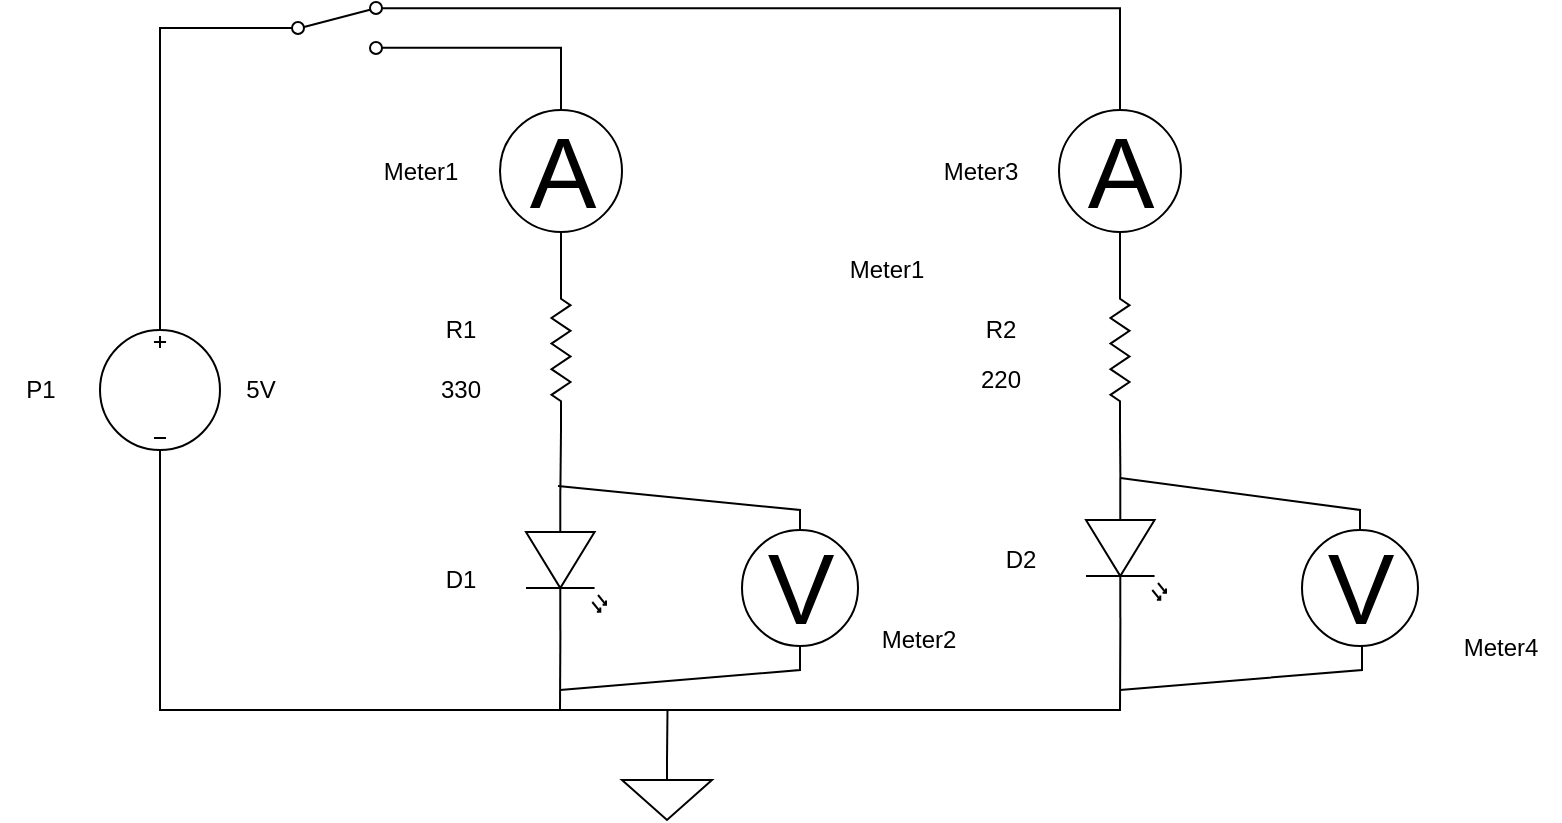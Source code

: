 <mxfile version="20.8.16" type="device"><diagram name="Página-1" id="3-eEOpJhiq3-GOGiaumN"><mxGraphModel dx="880" dy="532" grid="1" gridSize="10" guides="1" tooltips="1" connect="1" arrows="1" fold="1" page="1" pageScale="1" pageWidth="827" pageHeight="1169" math="0" shadow="0"><root><mxCell id="0"/><mxCell id="1" parent="0"/><mxCell id="NP1wsTV7qMddUzpKpG0j-4" value="" style="pointerEvents=1;verticalLabelPosition=bottom;shadow=0;dashed=0;align=center;html=1;verticalAlign=top;shape=mxgraph.electrical.signal_sources.source;aspect=fixed;points=[[0.5,0,0],[1,0.5,0],[0.5,1,0],[0,0.5,0]];elSignalType=dc3;" parent="1" vertex="1"><mxGeometry x="50" y="340" width="60" height="60" as="geometry"/></mxCell><mxCell id="NP1wsTV7qMddUzpKpG0j-87" style="edgeStyle=orthogonalEdgeStyle;rounded=0;orthogonalLoop=1;jettySize=auto;html=1;exitX=0.5;exitY=0;exitDx=0;exitDy=0;exitPerimeter=0;endArrow=none;endFill=0;" parent="1" source="NP1wsTV7qMddUzpKpG0j-11" edge="1"><mxGeometry relative="1" as="geometry"><mxPoint x="333.75" y="530" as="targetPoint"/></mxGeometry></mxCell><mxCell id="NP1wsTV7qMddUzpKpG0j-11" value="" style="pointerEvents=1;verticalLabelPosition=bottom;shadow=0;dashed=0;align=center;html=1;verticalAlign=top;shape=mxgraph.electrical.signal_sources.signal_ground;" parent="1" vertex="1"><mxGeometry x="311" y="555" width="45" height="30" as="geometry"/></mxCell><mxCell id="NP1wsTV7qMddUzpKpG0j-37" value="R1" style="text;html=1;align=center;verticalAlign=middle;resizable=0;points=[];autosize=1;strokeColor=none;fillColor=none;" parent="1" vertex="1"><mxGeometry x="210" y="325" width="40" height="30" as="geometry"/></mxCell><mxCell id="NP1wsTV7qMddUzpKpG0j-42" value="330" style="text;html=1;align=center;verticalAlign=middle;resizable=0;points=[];autosize=1;strokeColor=none;fillColor=none;" parent="1" vertex="1"><mxGeometry x="210" y="355" width="40" height="30" as="geometry"/></mxCell><mxCell id="NP1wsTV7qMddUzpKpG0j-46" value="Meter1" style="text;html=1;align=center;verticalAlign=middle;resizable=0;points=[];autosize=1;strokeColor=none;fillColor=none;" parent="1" vertex="1"><mxGeometry x="413" y="295" width="60" height="30" as="geometry"/></mxCell><mxCell id="NP1wsTV7qMddUzpKpG0j-48" value="P1" style="text;html=1;align=center;verticalAlign=middle;resizable=0;points=[];autosize=1;strokeColor=none;fillColor=none;" parent="1" vertex="1"><mxGeometry y="355" width="40" height="30" as="geometry"/></mxCell><mxCell id="NP1wsTV7qMddUzpKpG0j-81" style="edgeStyle=orthogonalEdgeStyle;rounded=0;orthogonalLoop=1;jettySize=auto;html=1;exitX=0.5;exitY=1;exitDx=0;exitDy=0;entryX=0;entryY=0.5;entryDx=0;entryDy=0;entryPerimeter=0;endArrow=none;endFill=0;" parent="1" source="NP1wsTV7qMddUzpKpG0j-50" target="NP1wsTV7qMddUzpKpG0j-75" edge="1"><mxGeometry relative="1" as="geometry"/></mxCell><mxCell id="NP1wsTV7qMddUzpKpG0j-50" value="A" style="verticalLabelPosition=middle;shadow=0;dashed=0;align=center;html=1;verticalAlign=middle;strokeWidth=1;shape=ellipse;aspect=fixed;fontSize=50;strokeColor=#000000;" parent="1" vertex="1"><mxGeometry x="250" y="230" width="61" height="61" as="geometry"/></mxCell><mxCell id="NP1wsTV7qMddUzpKpG0j-51" value="V" style="verticalLabelPosition=middle;shadow=0;dashed=0;align=center;html=1;verticalAlign=middle;strokeWidth=1;shape=ellipse;aspect=fixed;fontSize=50;strokeColor=#000000;" parent="1" vertex="1"><mxGeometry x="371" y="440" width="58" height="58" as="geometry"/></mxCell><mxCell id="NP1wsTV7qMddUzpKpG0j-53" value="V" style="verticalLabelPosition=middle;shadow=0;dashed=0;align=center;html=1;verticalAlign=middle;strokeWidth=1;shape=ellipse;aspect=fixed;fontSize=50;strokeColor=#000000;" parent="1" vertex="1"><mxGeometry x="651" y="440" width="58" height="58" as="geometry"/></mxCell><mxCell id="NP1wsTV7qMddUzpKpG0j-58" value="" style="endArrow=none;html=1;rounded=0;exitX=0.5;exitY=1;exitDx=0;exitDy=0;exitPerimeter=0;entryX=1;entryY=0.57;entryDx=0;entryDy=0;entryPerimeter=0;" parent="1" source="NP1wsTV7qMddUzpKpG0j-4" target="NP1wsTV7qMddUzpKpG0j-77" edge="1"><mxGeometry width="50" height="50" relative="1" as="geometry"><mxPoint x="100" y="560" as="sourcePoint"/><mxPoint x="360" y="570" as="targetPoint"/><Array as="points"><mxPoint x="80" y="530"/><mxPoint x="560" y="530"/></Array></mxGeometry></mxCell><mxCell id="NP1wsTV7qMddUzpKpG0j-68" value="Meter1" style="text;html=1;align=center;verticalAlign=middle;resizable=0;points=[];autosize=1;strokeColor=none;fillColor=none;" parent="1" vertex="1"><mxGeometry x="180" y="245.5" width="60" height="30" as="geometry"/></mxCell><mxCell id="NP1wsTV7qMddUzpKpG0j-70" value="5V" style="text;html=1;align=center;verticalAlign=middle;resizable=0;points=[];autosize=1;strokeColor=none;fillColor=none;" parent="1" vertex="1"><mxGeometry x="110" y="355" width="40" height="30" as="geometry"/></mxCell><mxCell id="NP1wsTV7qMddUzpKpG0j-82" style="edgeStyle=orthogonalEdgeStyle;rounded=0;orthogonalLoop=1;jettySize=auto;html=1;exitX=0.5;exitY=1;exitDx=0;exitDy=0;entryX=0;entryY=0.5;entryDx=0;entryDy=0;entryPerimeter=0;endArrow=none;endFill=0;" parent="1" source="NP1wsTV7qMddUzpKpG0j-71" target="NP1wsTV7qMddUzpKpG0j-78" edge="1"><mxGeometry relative="1" as="geometry"/></mxCell><mxCell id="NP1wsTV7qMddUzpKpG0j-71" value="A" style="verticalLabelPosition=middle;shadow=0;dashed=0;align=center;html=1;verticalAlign=middle;strokeWidth=1;shape=ellipse;aspect=fixed;fontSize=50;strokeColor=#000000;" parent="1" vertex="1"><mxGeometry x="529.5" y="230" width="61" height="61" as="geometry"/></mxCell><mxCell id="NP1wsTV7qMddUzpKpG0j-72" value="" style="verticalLabelPosition=bottom;shadow=0;dashed=0;align=center;html=1;verticalAlign=top;shape=mxgraph.electrical.opto_electronics.led_2;pointerEvents=1;strokeColor=#000000;direction=south;" parent="1" vertex="1"><mxGeometry x="263" y="420" width="40" height="70" as="geometry"/></mxCell><mxCell id="NP1wsTV7qMddUzpKpG0j-76" style="edgeStyle=orthogonalEdgeStyle;rounded=0;orthogonalLoop=1;jettySize=auto;html=1;exitX=0;exitY=0.5;exitDx=0;exitDy=0;entryX=0.5;entryY=0;entryDx=0;entryDy=0;entryPerimeter=0;endArrow=none;endFill=0;" parent="1" source="NP1wsTV7qMddUzpKpG0j-74" target="NP1wsTV7qMddUzpKpG0j-4" edge="1"><mxGeometry relative="1" as="geometry"/></mxCell><mxCell id="NP1wsTV7qMddUzpKpG0j-79" style="edgeStyle=orthogonalEdgeStyle;rounded=0;orthogonalLoop=1;jettySize=auto;html=1;exitX=1;exitY=0.88;exitDx=0;exitDy=0;entryX=0.5;entryY=0;entryDx=0;entryDy=0;endArrow=none;endFill=0;" parent="1" source="NP1wsTV7qMddUzpKpG0j-74" target="NP1wsTV7qMddUzpKpG0j-50" edge="1"><mxGeometry relative="1" as="geometry"/></mxCell><mxCell id="NP1wsTV7qMddUzpKpG0j-80" style="edgeStyle=orthogonalEdgeStyle;rounded=0;orthogonalLoop=1;jettySize=auto;html=1;exitX=1;exitY=0.12;exitDx=0;exitDy=0;entryX=0.5;entryY=0;entryDx=0;entryDy=0;endArrow=none;endFill=0;" parent="1" source="NP1wsTV7qMddUzpKpG0j-74" target="NP1wsTV7qMddUzpKpG0j-71" edge="1"><mxGeometry relative="1" as="geometry"/></mxCell><mxCell id="NP1wsTV7qMddUzpKpG0j-74" value="" style="shape=mxgraph.electrical.electro-mechanical.twoWaySwitch;aspect=fixed;elSwitchState=2;strokeColor=#000000;" parent="1" vertex="1"><mxGeometry x="131" y="176" width="75" height="26" as="geometry"/></mxCell><mxCell id="NP1wsTV7qMddUzpKpG0j-75" value="" style="pointerEvents=1;verticalLabelPosition=bottom;shadow=0;dashed=0;align=center;html=1;verticalAlign=top;shape=mxgraph.electrical.resistors.resistor_2;strokeColor=#000000;direction=south;" parent="1" vertex="1"><mxGeometry x="275.75" y="310" width="9.5" height="80" as="geometry"/></mxCell><mxCell id="NP1wsTV7qMddUzpKpG0j-77" value="" style="verticalLabelPosition=bottom;shadow=0;dashed=0;align=center;html=1;verticalAlign=top;shape=mxgraph.electrical.opto_electronics.led_2;pointerEvents=1;strokeColor=#000000;direction=south;" parent="1" vertex="1"><mxGeometry x="543" y="414" width="40" height="70" as="geometry"/></mxCell><mxCell id="NP1wsTV7qMddUzpKpG0j-78" value="" style="pointerEvents=1;verticalLabelPosition=bottom;shadow=0;dashed=0;align=center;html=1;verticalAlign=top;shape=mxgraph.electrical.resistors.resistor_2;strokeColor=#000000;direction=south;" parent="1" vertex="1"><mxGeometry x="555.25" y="310" width="9.5" height="80" as="geometry"/></mxCell><mxCell id="NP1wsTV7qMddUzpKpG0j-84" value="" style="endArrow=none;html=1;rounded=0;exitX=0;exitY=0.57;exitDx=0;exitDy=0;exitPerimeter=0;entryX=1;entryY=0.5;entryDx=0;entryDy=0;entryPerimeter=0;" parent="1" source="NP1wsTV7qMddUzpKpG0j-72" target="NP1wsTV7qMddUzpKpG0j-75" edge="1"><mxGeometry width="50" height="50" relative="1" as="geometry"><mxPoint x="320" y="410" as="sourcePoint"/><mxPoint x="370" y="360" as="targetPoint"/></mxGeometry></mxCell><mxCell id="NP1wsTV7qMddUzpKpG0j-85" value="" style="endArrow=none;html=1;rounded=0;exitX=0;exitY=0.57;exitDx=0;exitDy=0;exitPerimeter=0;entryX=1;entryY=0.5;entryDx=0;entryDy=0;entryPerimeter=0;" parent="1" source="NP1wsTV7qMddUzpKpG0j-77" target="NP1wsTV7qMddUzpKpG0j-78" edge="1"><mxGeometry width="50" height="50" relative="1" as="geometry"><mxPoint x="470" y="400" as="sourcePoint"/><mxPoint x="520" y="350" as="targetPoint"/></mxGeometry></mxCell><mxCell id="NP1wsTV7qMddUzpKpG0j-86" value="" style="endArrow=none;html=1;rounded=0;exitX=1;exitY=0.57;exitDx=0;exitDy=0;exitPerimeter=0;" parent="1" source="NP1wsTV7qMddUzpKpG0j-72" edge="1"><mxGeometry width="50" height="50" relative="1" as="geometry"><mxPoint x="380" y="330" as="sourcePoint"/><mxPoint x="280" y="530" as="targetPoint"/></mxGeometry></mxCell><mxCell id="NP1wsTV7qMddUzpKpG0j-88" value="" style="endArrow=none;html=1;rounded=0;entryX=0.5;entryY=0;entryDx=0;entryDy=0;" parent="1" target="NP1wsTV7qMddUzpKpG0j-51" edge="1"><mxGeometry width="50" height="50" relative="1" as="geometry"><mxPoint x="279" y="418" as="sourcePoint"/><mxPoint x="400" y="410" as="targetPoint"/><Array as="points"><mxPoint x="400" y="430"/></Array></mxGeometry></mxCell><mxCell id="NP1wsTV7qMddUzpKpG0j-89" value="" style="endArrow=none;html=1;rounded=0;entryX=0.5;entryY=0;entryDx=0;entryDy=0;exitX=0;exitY=0.57;exitDx=0;exitDy=0;exitPerimeter=0;" parent="1" source="NP1wsTV7qMddUzpKpG0j-77" target="NP1wsTV7qMddUzpKpG0j-53" edge="1"><mxGeometry width="50" height="50" relative="1" as="geometry"><mxPoint x="580" y="398" as="sourcePoint"/><mxPoint x="701" y="420" as="targetPoint"/><Array as="points"><mxPoint x="680" y="430"/></Array></mxGeometry></mxCell><mxCell id="NP1wsTV7qMddUzpKpG0j-90" value="" style="endArrow=none;html=1;rounded=0;" parent="1" edge="1"><mxGeometry width="50" height="50" relative="1" as="geometry"><mxPoint x="280" y="520" as="sourcePoint"/><mxPoint x="400" y="498" as="targetPoint"/><Array as="points"><mxPoint x="400" y="510"/></Array></mxGeometry></mxCell><mxCell id="NP1wsTV7qMddUzpKpG0j-91" value="" style="endArrow=none;html=1;rounded=0;" parent="1" edge="1"><mxGeometry width="50" height="50" relative="1" as="geometry"><mxPoint x="560" y="520" as="sourcePoint"/><mxPoint x="681" y="498" as="targetPoint"/><Array as="points"><mxPoint x="681" y="510"/></Array></mxGeometry></mxCell><mxCell id="NP1wsTV7qMddUzpKpG0j-92" value="R2" style="text;html=1;align=center;verticalAlign=middle;resizable=0;points=[];autosize=1;strokeColor=none;fillColor=none;" parent="1" vertex="1"><mxGeometry x="480" y="325" width="40" height="30" as="geometry"/></mxCell><mxCell id="NP1wsTV7qMddUzpKpG0j-93" value="220" style="text;html=1;align=center;verticalAlign=middle;resizable=0;points=[];autosize=1;strokeColor=none;fillColor=none;" parent="1" vertex="1"><mxGeometry x="480" y="350" width="40" height="30" as="geometry"/></mxCell><mxCell id="NP1wsTV7qMddUzpKpG0j-94" value="D1" style="text;html=1;align=center;verticalAlign=middle;resizable=0;points=[];autosize=1;strokeColor=none;fillColor=none;" parent="1" vertex="1"><mxGeometry x="210" y="450" width="40" height="30" as="geometry"/></mxCell><mxCell id="NP1wsTV7qMddUzpKpG0j-95" value="D2" style="text;html=1;align=center;verticalAlign=middle;resizable=0;points=[];autosize=1;strokeColor=none;fillColor=none;" parent="1" vertex="1"><mxGeometry x="489.5" y="440" width="40" height="30" as="geometry"/></mxCell><mxCell id="NP1wsTV7qMddUzpKpG0j-96" value="Meter3" style="text;html=1;align=center;verticalAlign=middle;resizable=0;points=[];autosize=1;strokeColor=none;fillColor=none;" parent="1" vertex="1"><mxGeometry x="460" y="245.5" width="60" height="30" as="geometry"/></mxCell><mxCell id="NP1wsTV7qMddUzpKpG0j-97" value="Meter2" style="text;html=1;align=center;verticalAlign=middle;resizable=0;points=[];autosize=1;strokeColor=none;fillColor=none;" parent="1" vertex="1"><mxGeometry x="429" y="480" width="60" height="30" as="geometry"/></mxCell><mxCell id="NP1wsTV7qMddUzpKpG0j-98" value="Meter4" style="text;html=1;align=center;verticalAlign=middle;resizable=0;points=[];autosize=1;strokeColor=none;fillColor=none;" parent="1" vertex="1"><mxGeometry x="720" y="484" width="60" height="30" as="geometry"/></mxCell></root></mxGraphModel></diagram></mxfile>